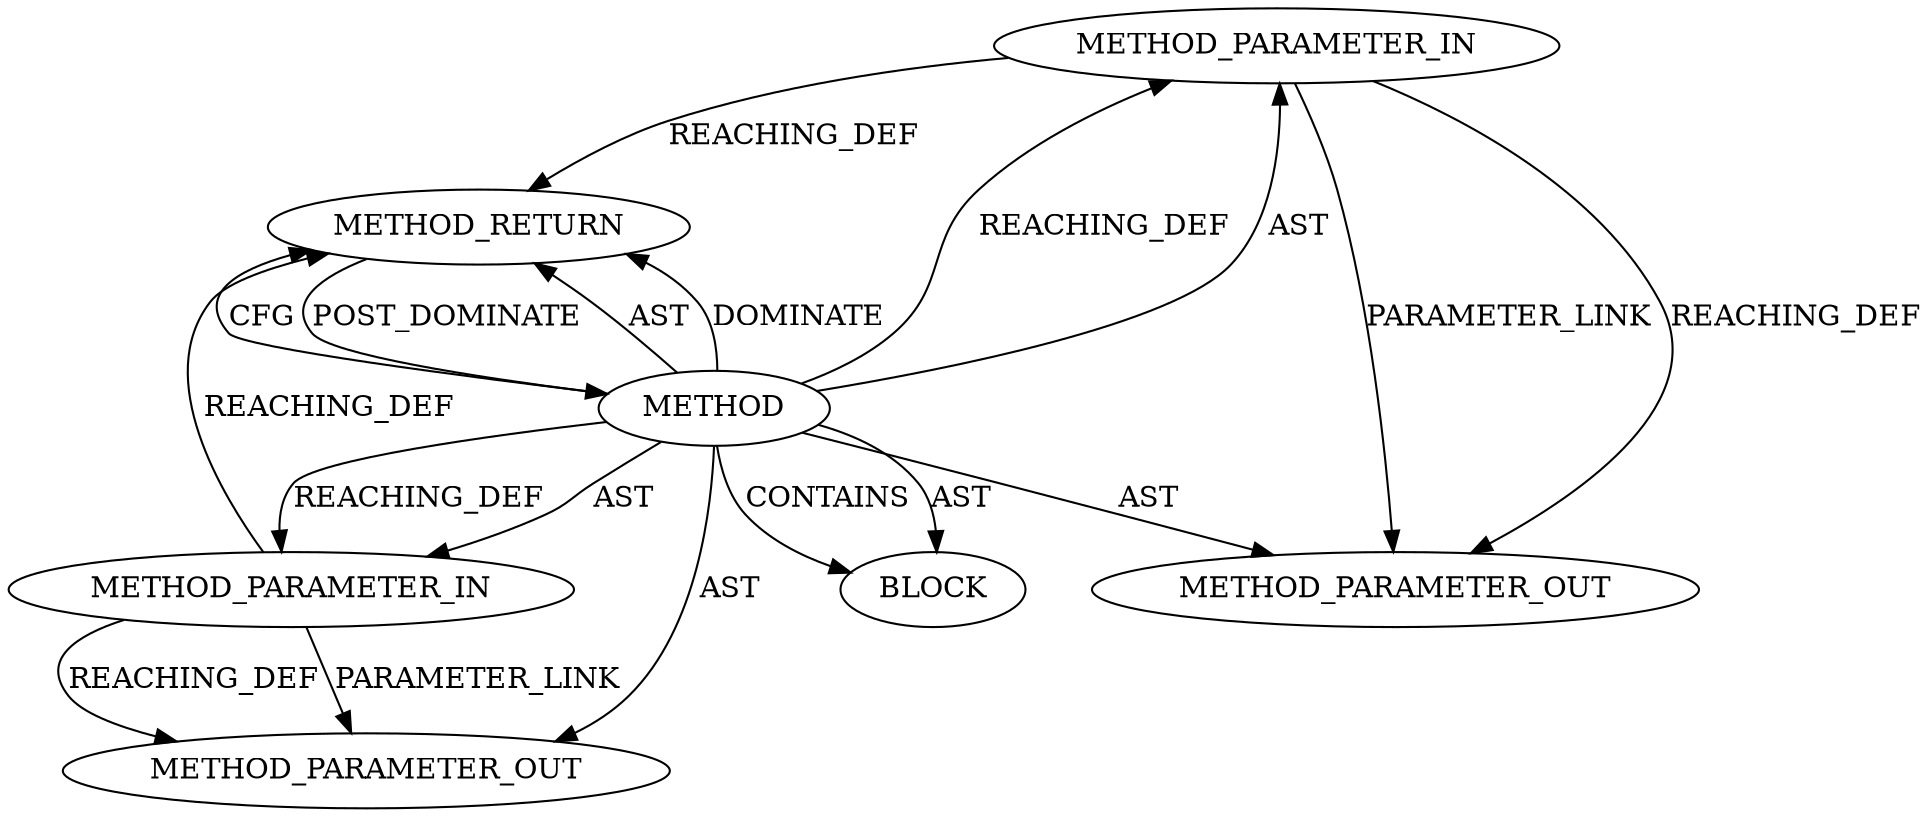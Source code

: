 digraph {
  19262 [label=METHOD_PARAMETER_IN ORDER=2 CODE="p2" IS_VARIADIC=false TYPE_FULL_NAME="ANY" EVALUATION_STRATEGY="BY_VALUE" INDEX=2 NAME="p2"]
  19264 [label=METHOD_RETURN ORDER=2 CODE="RET" TYPE_FULL_NAME="ANY" EVALUATION_STRATEGY="BY_VALUE"]
  21732 [label=METHOD_PARAMETER_OUT ORDER=1 CODE="p1" IS_VARIADIC=false TYPE_FULL_NAME="ANY" EVALUATION_STRATEGY="BY_VALUE" INDEX=1 NAME="p1"]
  19260 [label=METHOD AST_PARENT_TYPE="NAMESPACE_BLOCK" AST_PARENT_FULL_NAME="<global>" ORDER=0 CODE="<empty>" FULL_NAME="<operator>.subtraction" IS_EXTERNAL=true FILENAME="<empty>" SIGNATURE="" NAME="<operator>.subtraction"]
  19263 [label=BLOCK ORDER=1 ARGUMENT_INDEX=1 CODE="<empty>" TYPE_FULL_NAME="ANY"]
  21733 [label=METHOD_PARAMETER_OUT ORDER=2 CODE="p2" IS_VARIADIC=false TYPE_FULL_NAME="ANY" EVALUATION_STRATEGY="BY_VALUE" INDEX=2 NAME="p2"]
  19261 [label=METHOD_PARAMETER_IN ORDER=1 CODE="p1" IS_VARIADIC=false TYPE_FULL_NAME="ANY" EVALUATION_STRATEGY="BY_VALUE" INDEX=1 NAME="p1"]
  19260 -> 19264 [label=AST ]
  19260 -> 19261 [label=REACHING_DEF VARIABLE=""]
  19262 -> 21733 [label=PARAMETER_LINK ]
  19260 -> 19263 [label=AST ]
  19262 -> 19264 [label=REACHING_DEF VARIABLE="p2"]
  19260 -> 19261 [label=AST ]
  19262 -> 21733 [label=REACHING_DEF VARIABLE="p2"]
  19260 -> 19262 [label=REACHING_DEF VARIABLE=""]
  19260 -> 19264 [label=DOMINATE ]
  19260 -> 21733 [label=AST ]
  19264 -> 19260 [label=POST_DOMINATE ]
  19260 -> 19263 [label=CONTAINS ]
  19260 -> 19262 [label=AST ]
  19261 -> 21732 [label=REACHING_DEF VARIABLE="p1"]
  19260 -> 19264 [label=CFG ]
  19261 -> 19264 [label=REACHING_DEF VARIABLE="p1"]
  19261 -> 21732 [label=PARAMETER_LINK ]
  19260 -> 21732 [label=AST ]
}
